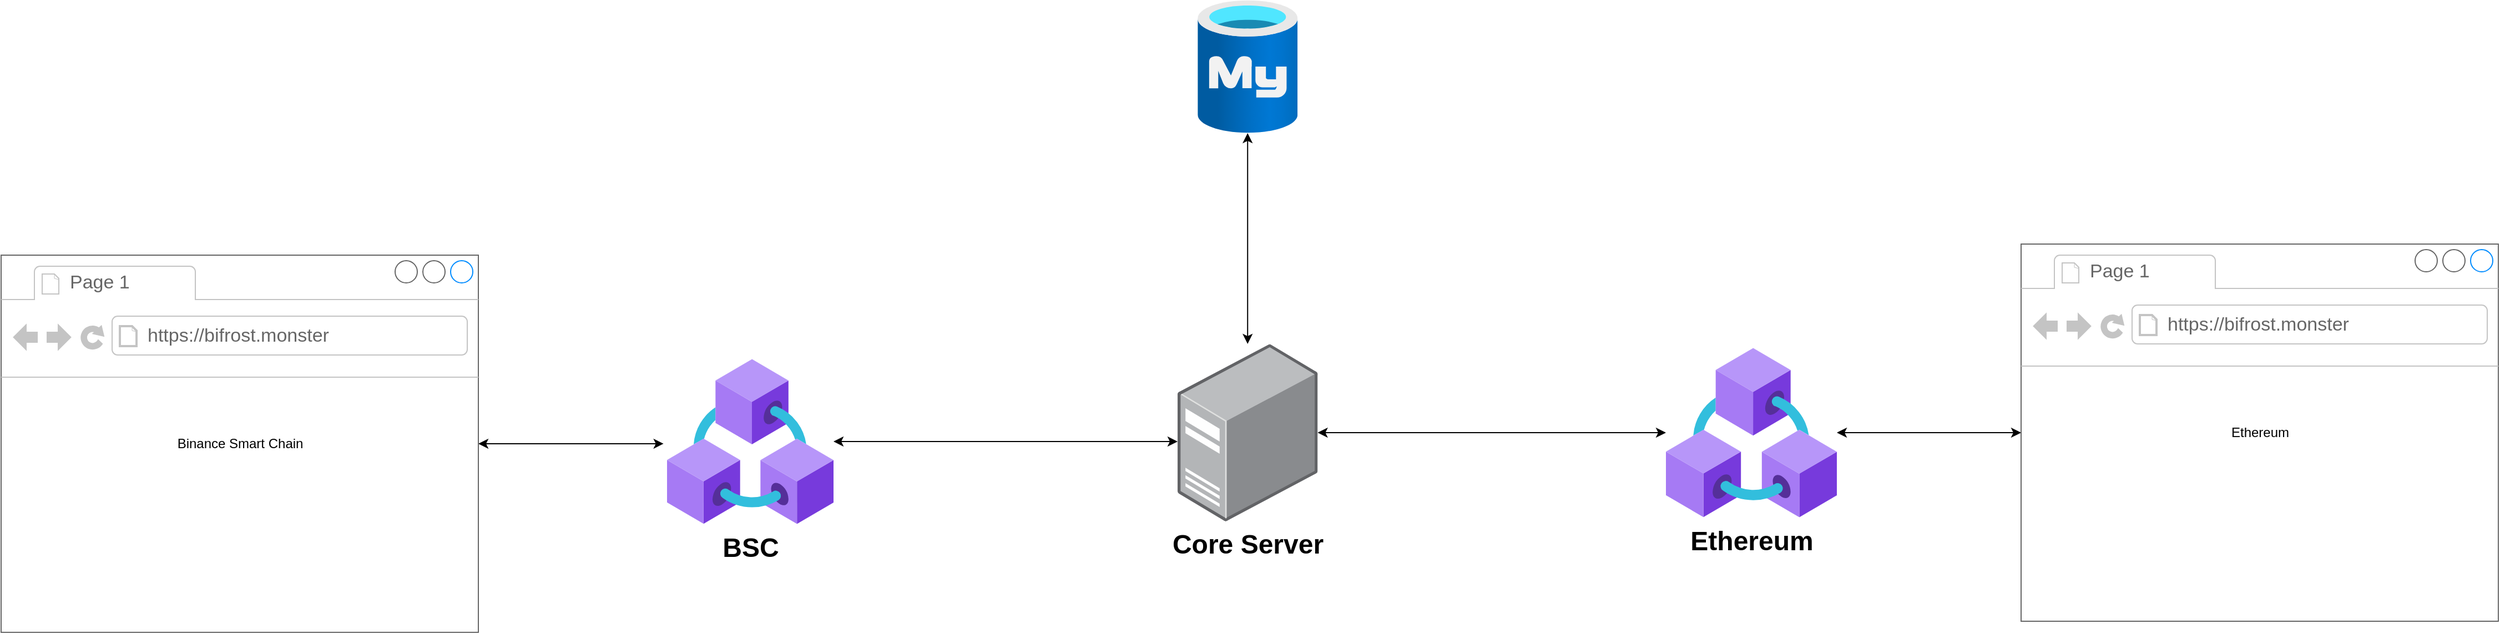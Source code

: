 <mxfile version="15.5.2" type="github">
  <diagram id="OG6WafD0RB_81euWWMLE" name="Page-1">
    <mxGraphModel dx="3786" dy="2234" grid="1" gridSize="10" guides="1" tooltips="1" connect="1" arrows="1" fold="1" page="1" pageScale="1" pageWidth="850" pageHeight="1100" math="0" shadow="0">
      <root>
        <mxCell id="0" />
        <mxCell id="1" parent="0" />
        <mxCell id="OObLzYnrdSjX6yaadoP--15" style="edgeStyle=orthogonalEdgeStyle;rounded=0;orthogonalLoop=1;jettySize=auto;html=1;entryX=-0.021;entryY=0.513;entryDx=0;entryDy=0;entryPerimeter=0;fontSize=24;startArrow=classic;startFill=1;" edge="1" parent="1" source="OObLzYnrdSjX6yaadoP--1" target="OObLzYnrdSjX6yaadoP--8">
          <mxGeometry relative="1" as="geometry" />
        </mxCell>
        <mxCell id="OObLzYnrdSjX6yaadoP--1" value="Binance Smart Chain" style="strokeWidth=1;shadow=0;dashed=0;align=center;html=1;shape=mxgraph.mockup.containers.browserWindow;rSize=0;strokeColor=#666666;strokeColor2=#008cff;strokeColor3=#c4c4c4;mainText=,;recursiveResize=0;" vertex="1" parent="1">
          <mxGeometry x="-110" y="140" width="430" height="340" as="geometry" />
        </mxCell>
        <mxCell id="OObLzYnrdSjX6yaadoP--2" value="Page 1" style="strokeWidth=1;shadow=0;dashed=0;align=center;html=1;shape=mxgraph.mockup.containers.anchor;fontSize=17;fontColor=#666666;align=left;" vertex="1" parent="OObLzYnrdSjX6yaadoP--1">
          <mxGeometry x="60" y="12" width="110" height="26" as="geometry" />
        </mxCell>
        <mxCell id="OObLzYnrdSjX6yaadoP--3" value="https://bifrost.monster" style="strokeWidth=1;shadow=0;dashed=0;align=center;html=1;shape=mxgraph.mockup.containers.anchor;rSize=0;fontSize=17;fontColor=#666666;align=left;" vertex="1" parent="OObLzYnrdSjX6yaadoP--1">
          <mxGeometry x="130" y="60" width="250" height="26" as="geometry" />
        </mxCell>
        <mxCell id="OObLzYnrdSjX6yaadoP--5" value="Ethereum" style="strokeWidth=1;shadow=0;dashed=0;align=center;html=1;shape=mxgraph.mockup.containers.browserWindow;rSize=0;strokeColor=#666666;strokeColor2=#008cff;strokeColor3=#c4c4c4;mainText=,;recursiveResize=0;" vertex="1" parent="1">
          <mxGeometry x="1710" y="130" width="430" height="340" as="geometry" />
        </mxCell>
        <mxCell id="OObLzYnrdSjX6yaadoP--6" value="Page 1" style="strokeWidth=1;shadow=0;dashed=0;align=center;html=1;shape=mxgraph.mockup.containers.anchor;fontSize=17;fontColor=#666666;align=left;" vertex="1" parent="OObLzYnrdSjX6yaadoP--5">
          <mxGeometry x="60" y="12" width="110" height="26" as="geometry" />
        </mxCell>
        <mxCell id="OObLzYnrdSjX6yaadoP--7" value="https://bifrost.monster" style="strokeWidth=1;shadow=0;dashed=0;align=center;html=1;shape=mxgraph.mockup.containers.anchor;rSize=0;fontSize=17;fontColor=#666666;align=left;" vertex="1" parent="OObLzYnrdSjX6yaadoP--5">
          <mxGeometry x="130" y="60" width="250" height="26" as="geometry" />
        </mxCell>
        <mxCell id="OObLzYnrdSjX6yaadoP--16" style="edgeStyle=orthogonalEdgeStyle;rounded=0;orthogonalLoop=1;jettySize=auto;html=1;entryX=0;entryY=0.55;entryDx=0;entryDy=0;entryPerimeter=0;fontSize=24;strokeColor=default;startArrow=classic;startFill=1;" edge="1" parent="1" source="OObLzYnrdSjX6yaadoP--8" target="OObLzYnrdSjX6yaadoP--14">
          <mxGeometry relative="1" as="geometry" />
        </mxCell>
        <mxCell id="OObLzYnrdSjX6yaadoP--8" value="&lt;b&gt;&lt;font style=&quot;font-size: 24px&quot;&gt;BSC&lt;/font&gt;&lt;/b&gt;" style="aspect=fixed;html=1;points=[];align=center;image;fontSize=12;image=img/lib/azure2/blockchain/Azure_Blockchain_Service.svg;" vertex="1" parent="1">
          <mxGeometry x="490" y="233" width="150" height="150" as="geometry" />
        </mxCell>
        <mxCell id="OObLzYnrdSjX6yaadoP--18" style="edgeStyle=orthogonalEdgeStyle;rounded=0;orthogonalLoop=1;jettySize=auto;html=1;fontSize=24;startArrow=classic;startFill=1;strokeColor=default;" edge="1" parent="1" source="OObLzYnrdSjX6yaadoP--11" target="OObLzYnrdSjX6yaadoP--14">
          <mxGeometry relative="1" as="geometry" />
        </mxCell>
        <mxCell id="OObLzYnrdSjX6yaadoP--20" style="edgeStyle=orthogonalEdgeStyle;rounded=0;orthogonalLoop=1;jettySize=auto;html=1;fontSize=24;startArrow=classic;startFill=1;strokeColor=default;" edge="1" parent="1" source="OObLzYnrdSjX6yaadoP--11" target="OObLzYnrdSjX6yaadoP--5">
          <mxGeometry relative="1" as="geometry" />
        </mxCell>
        <mxCell id="OObLzYnrdSjX6yaadoP--11" value="&lt;font style=&quot;font-size: 24px&quot;&gt;&lt;b&gt;Ethereum&lt;/b&gt;&lt;/font&gt;" style="aspect=fixed;html=1;points=[];align=center;image;fontSize=12;image=img/lib/azure2/blockchain/Azure_Blockchain_Service.svg;" vertex="1" parent="1">
          <mxGeometry x="1390" y="223" width="154" height="154" as="geometry" />
        </mxCell>
        <mxCell id="OObLzYnrdSjX6yaadoP--13" value="" style="aspect=fixed;html=1;points=[];align=center;image;fontSize=12;image=img/lib/azure2/databases/Azure_Database_MySQL_Server.svg;" vertex="1" parent="1">
          <mxGeometry x="968.11" y="-90" width="90" height="120" as="geometry" />
        </mxCell>
        <mxCell id="OObLzYnrdSjX6yaadoP--19" style="edgeStyle=orthogonalEdgeStyle;rounded=0;orthogonalLoop=1;jettySize=auto;html=1;fontSize=24;startArrow=classic;startFill=1;strokeColor=default;" edge="1" parent="1" source="OObLzYnrdSjX6yaadoP--14" target="OObLzYnrdSjX6yaadoP--13">
          <mxGeometry relative="1" as="geometry">
            <mxPoint x="1013.11" y="50" as="targetPoint" />
          </mxGeometry>
        </mxCell>
        <mxCell id="OObLzYnrdSjX6yaadoP--14" value="&lt;b&gt;Core Server&lt;/b&gt;" style="points=[];aspect=fixed;html=1;align=center;shadow=0;dashed=0;image;image=img/lib/allied_telesis/computer_and_terminals/Server_Desktop.svg;fontSize=24;" vertex="1" parent="1">
          <mxGeometry x="950" y="220" width="126.22" height="160" as="geometry" />
        </mxCell>
      </root>
    </mxGraphModel>
  </diagram>
</mxfile>
